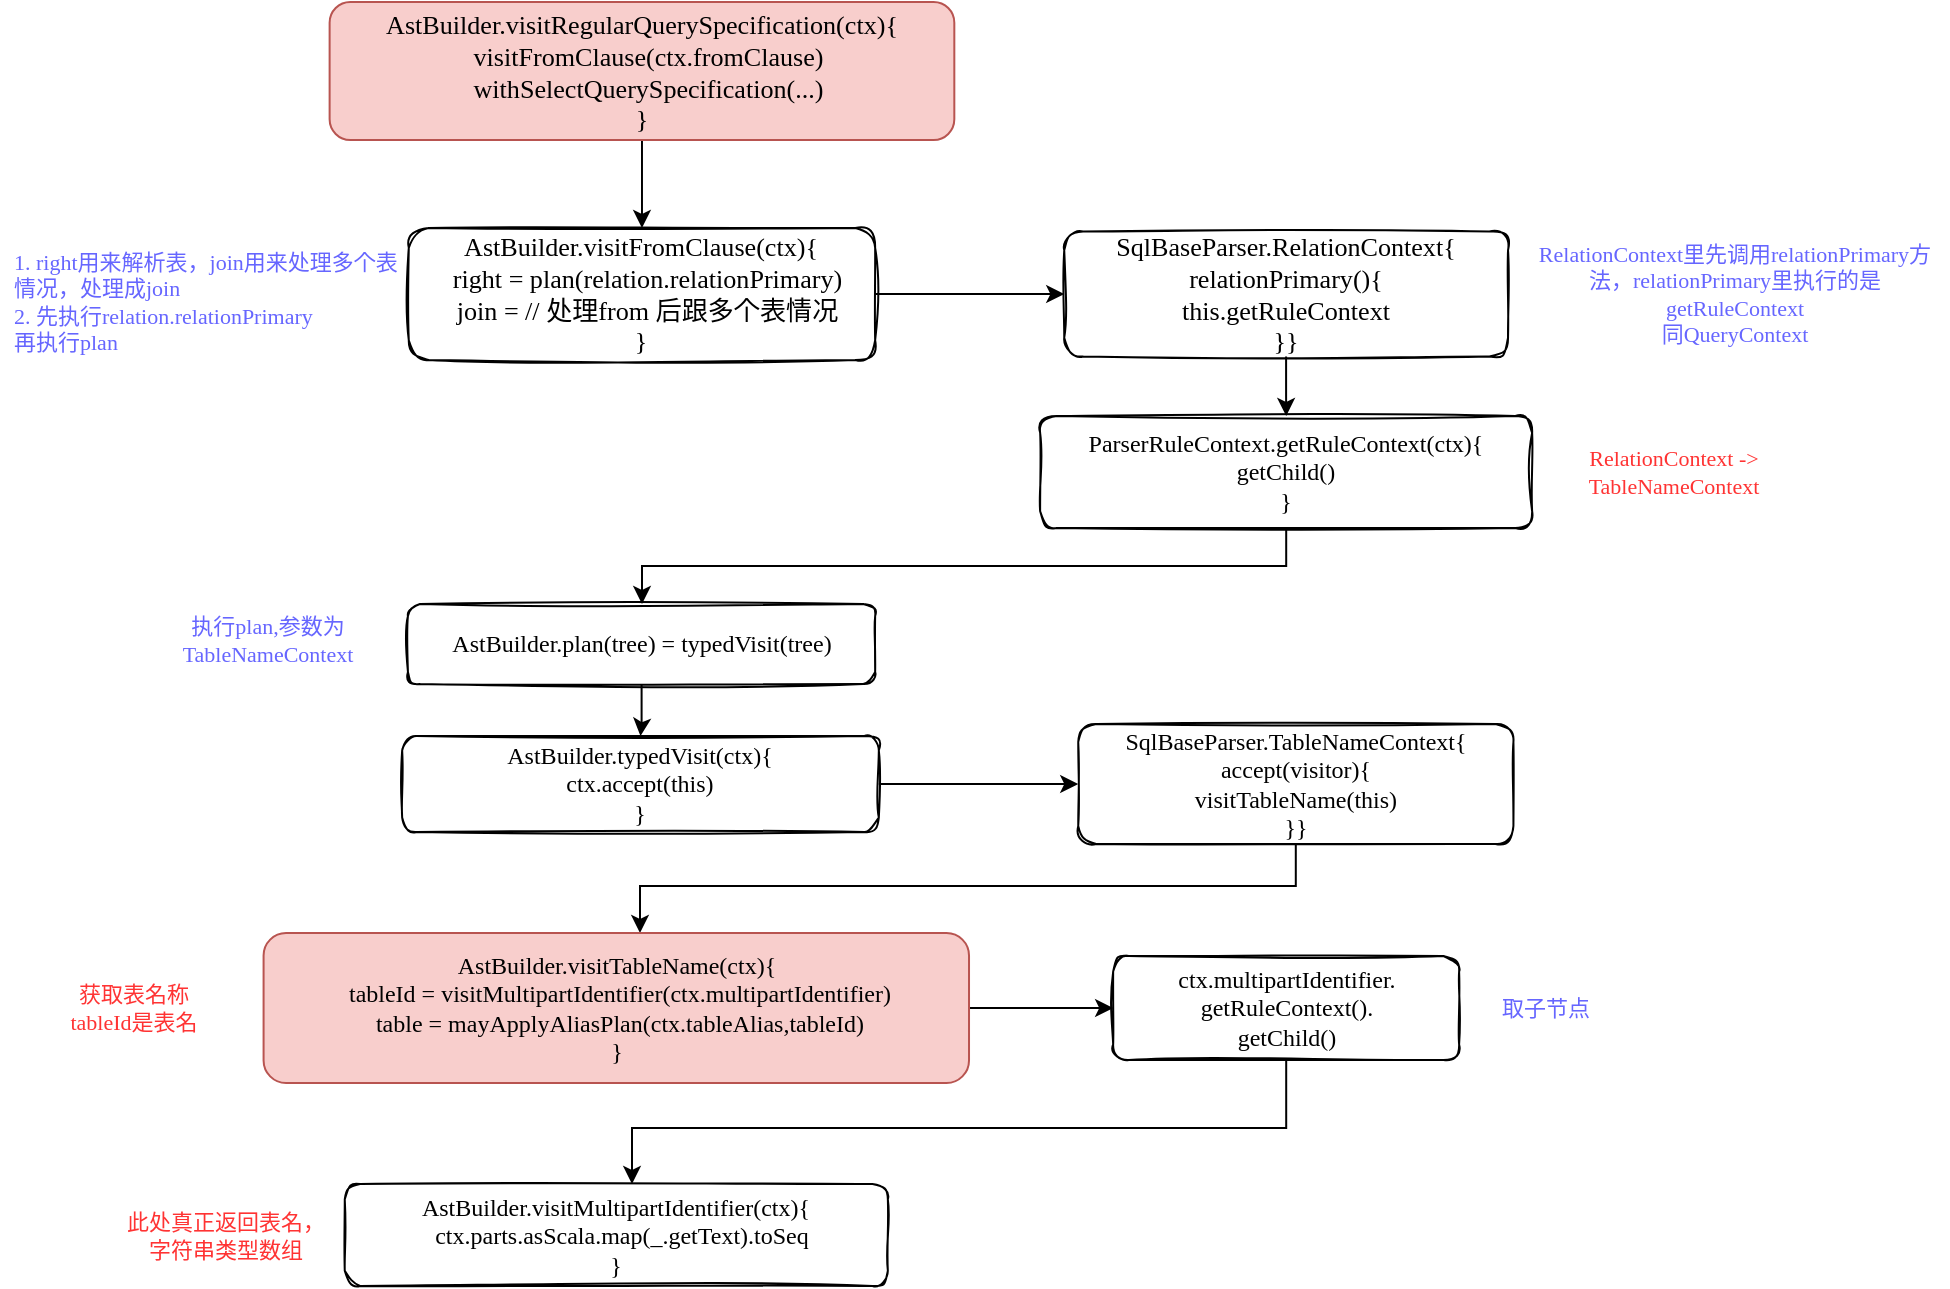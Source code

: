 <mxfile version="17.4.0" type="github">
  <diagram id="_TAUJCwC3Z414NcdCWBq" name="Page-1">
    <mxGraphModel dx="2496" dy="-92" grid="0" gridSize="10" guides="1" tooltips="1" connect="1" arrows="1" fold="1" page="1" pageScale="1" pageWidth="827" pageHeight="1169" math="0" shadow="0">
      <root>
        <mxCell id="0" />
        <mxCell id="1" parent="0" />
        <mxCell id="sxhnXmxJaIIymZ-26KNS-2" value="" style="edgeStyle=orthogonalEdgeStyle;rounded=0;orthogonalLoop=1;jettySize=auto;html=1;" parent="1" source="bS2-JoX9ewdRHK1aLQZ--32" target="sxhnXmxJaIIymZ-26KNS-1" edge="1">
          <mxGeometry relative="1" as="geometry" />
        </mxCell>
        <mxCell id="bS2-JoX9ewdRHK1aLQZ--32" value="&lt;div&gt;&lt;span style=&quot;font-size: 13.067px&quot;&gt;AstBuilder.visitRegularQuerySpecification(ctx){&lt;/span&gt;&lt;/div&gt;&lt;div&gt;&lt;span style=&quot;font-size: 13.067px&quot;&gt;&amp;nbsp; visitFromClause(ctx.fromClause)&lt;/span&gt;&lt;/div&gt;&lt;div&gt;&lt;span style=&quot;font-size: 13.067px&quot;&gt;&amp;nbsp; withSelectQuerySpecification(...)&lt;/span&gt;&lt;/div&gt;&lt;div&gt;&lt;span style=&quot;font-size: 13.067px&quot;&gt;}&lt;/span&gt;&lt;/div&gt;" style="rounded=1;whiteSpace=wrap;html=1;sketch=0;fillColor=#f8cecc;shadow=0;glass=0;labelBackgroundColor=none;fontFamily=Comic Sans MS;strokeColor=#b85450;" parent="1" vertex="1">
          <mxGeometry x="-627.19" y="1238" width="312.35" height="69" as="geometry" />
        </mxCell>
        <mxCell id="sxhnXmxJaIIymZ-26KNS-4" value="" style="edgeStyle=orthogonalEdgeStyle;rounded=0;orthogonalLoop=1;jettySize=auto;html=1;" parent="1" source="sxhnXmxJaIIymZ-26KNS-1" target="sxhnXmxJaIIymZ-26KNS-3" edge="1">
          <mxGeometry relative="1" as="geometry" />
        </mxCell>
        <mxCell id="sxhnXmxJaIIymZ-26KNS-1" value="&lt;div&gt;&lt;span style=&quot;font-size: 13.067px&quot;&gt;AstBuilder.visitFromClause(ctx){&lt;/span&gt;&lt;/div&gt;&lt;div&gt;&lt;span style=&quot;font-size: 13.067px&quot;&gt;&amp;nbsp; right = plan(relation.relationPrimary)&lt;/span&gt;&lt;/div&gt;&lt;div&gt;&lt;span style=&quot;font-size: 13.067px&quot;&gt;&amp;nbsp; join = // 处理from 后跟多个表情况&lt;/span&gt;&lt;/div&gt;&lt;div&gt;&lt;span style=&quot;font-size: 13.067px&quot;&gt;}&lt;/span&gt;&lt;/div&gt;" style="rounded=1;whiteSpace=wrap;html=1;sketch=1;fillColor=none;shadow=0;glass=0;labelBackgroundColor=none;fontFamily=Comic Sans MS;strokeColor=default;" parent="1" vertex="1">
          <mxGeometry x="-587.61" y="1351" width="233.19" height="66" as="geometry" />
        </mxCell>
        <mxCell id="sxhnXmxJaIIymZ-26KNS-11" value="" style="edgeStyle=orthogonalEdgeStyle;rounded=0;orthogonalLoop=1;jettySize=auto;html=1;" parent="1" source="sxhnXmxJaIIymZ-26KNS-3" target="sxhnXmxJaIIymZ-26KNS-10" edge="1">
          <mxGeometry relative="1" as="geometry" />
        </mxCell>
        <mxCell id="sxhnXmxJaIIymZ-26KNS-3" value="&lt;div&gt;&lt;span style=&quot;font-size: 13.067px&quot;&gt;SqlBaseParser.RelationContext{&lt;/span&gt;&lt;/div&gt;&lt;div&gt;&lt;span style=&quot;font-size: 13.067px&quot;&gt;relationPrimary(){&lt;/span&gt;&lt;/div&gt;&lt;div&gt;&lt;span style=&quot;font-size: 13.067px&quot;&gt;this.getRuleContext&lt;/span&gt;&lt;/div&gt;&lt;div&gt;&lt;span style=&quot;font-size: 13.067px&quot;&gt;}}&lt;/span&gt;&lt;/div&gt;" style="rounded=1;whiteSpace=wrap;html=1;sketch=1;fillColor=none;shadow=0;glass=0;labelBackgroundColor=none;fontFamily=Comic Sans MS;strokeColor=default;" parent="1" vertex="1">
          <mxGeometry x="-259.88" y="1352.75" width="221.9" height="62.5" as="geometry" />
        </mxCell>
        <mxCell id="sxhnXmxJaIIymZ-26KNS-5" value="1. right用来解析表，join用来处理多个表情况，处理成join&lt;br&gt;2. 先执行relation.relationPrimary&lt;br&gt;&lt;div&gt;&lt;span&gt;再执行plan&lt;/span&gt;&lt;/div&gt;" style="text;html=1;strokeColor=none;fillColor=none;align=left;verticalAlign=middle;whiteSpace=wrap;rounded=0;shadow=0;glass=0;labelBackgroundColor=none;sketch=1;fontSize=11;fontColor=#6666FF;fontFamily=Comic Sans MS;" parent="1" vertex="1">
          <mxGeometry x="-786.65" y="1356" width="200" height="63" as="geometry" />
        </mxCell>
        <mxCell id="sxhnXmxJaIIymZ-26KNS-6" value="RelationContext里先调用relationPrimary方法，relationPrimary里执行的是getRuleContext&lt;br&gt;同QueryContext" style="text;html=1;strokeColor=none;fillColor=none;align=center;verticalAlign=middle;whiteSpace=wrap;rounded=0;shadow=0;glass=0;labelBackgroundColor=none;sketch=1;fontSize=11;fontColor=#6666FF;fontFamily=Comic Sans MS;" parent="1" vertex="1">
          <mxGeometry x="-31" y="1342.75" width="213" height="82.5" as="geometry" />
        </mxCell>
        <mxCell id="sxhnXmxJaIIymZ-26KNS-15" value="" style="edgeStyle=orthogonalEdgeStyle;rounded=0;orthogonalLoop=1;jettySize=auto;html=1;fontColor=#FF3333;" parent="1" source="sxhnXmxJaIIymZ-26KNS-7" target="sxhnXmxJaIIymZ-26KNS-14" edge="1">
          <mxGeometry relative="1" as="geometry" />
        </mxCell>
        <mxCell id="sxhnXmxJaIIymZ-26KNS-7" value="AstBuilder.plan(tree) = typedVisit(tree)" style="rounded=1;whiteSpace=wrap;html=1;sketch=1;fillColor=none;shadow=0;glass=0;labelBackgroundColor=none;fontFamily=Comic Sans MS;strokeColor=default;" parent="1" vertex="1">
          <mxGeometry x="-588.03" y="1539" width="233.61" height="40" as="geometry" />
        </mxCell>
        <mxCell id="sxhnXmxJaIIymZ-26KNS-12" style="edgeStyle=orthogonalEdgeStyle;rounded=0;orthogonalLoop=1;jettySize=auto;html=1;" parent="1" source="sxhnXmxJaIIymZ-26KNS-10" target="sxhnXmxJaIIymZ-26KNS-7" edge="1">
          <mxGeometry relative="1" as="geometry">
            <Array as="points">
              <mxPoint x="-149" y="1520" />
              <mxPoint x="-471" y="1520" />
            </Array>
          </mxGeometry>
        </mxCell>
        <mxCell id="sxhnXmxJaIIymZ-26KNS-10" value="ParserRuleContext.getRuleContext(ctx){&lt;br&gt;getChild()&lt;br&gt;}" style="rounded=1;whiteSpace=wrap;html=1;sketch=1;fillColor=none;shadow=0;glass=0;labelBackgroundColor=none;fontFamily=Comic Sans MS;" parent="1" vertex="1">
          <mxGeometry x="-271.93" y="1445" width="246" height="56" as="geometry" />
        </mxCell>
        <mxCell id="sxhnXmxJaIIymZ-26KNS-13" value="&lt;font color=&quot;#ff3333&quot;&gt;RelationContext -&amp;gt;&lt;br&gt;TableNameContext&lt;/font&gt;&lt;br&gt;&lt;div class=&quot;okr-block-clipboard&quot;&gt;&lt;/div&gt;" style="text;html=1;strokeColor=none;fillColor=none;align=center;verticalAlign=middle;whiteSpace=wrap;rounded=0;shadow=0;glass=0;labelBackgroundColor=none;sketch=1;fontSize=11;fontColor=#6666FF;fontFamily=Comic Sans MS;" parent="1" vertex="1">
          <mxGeometry x="-21.84" y="1450" width="134.33" height="46" as="geometry" />
        </mxCell>
        <mxCell id="sxhnXmxJaIIymZ-26KNS-18" value="" style="edgeStyle=orthogonalEdgeStyle;rounded=0;orthogonalLoop=1;jettySize=auto;html=1;fontColor=#FF3333;" parent="1" source="sxhnXmxJaIIymZ-26KNS-14" target="sxhnXmxJaIIymZ-26KNS-17" edge="1">
          <mxGeometry relative="1" as="geometry" />
        </mxCell>
        <mxCell id="sxhnXmxJaIIymZ-26KNS-14" value="AstBuilder.typedVisit(ctx){&lt;br&gt;ctx.accept(this)&lt;br&gt;}" style="rounded=1;whiteSpace=wrap;html=1;sketch=1;fillColor=none;shadow=0;glass=0;labelBackgroundColor=none;fontFamily=Comic Sans MS;" parent="1" vertex="1">
          <mxGeometry x="-590.92" y="1605" width="238.33" height="48" as="geometry" />
        </mxCell>
        <mxCell id="sxhnXmxJaIIymZ-26KNS-16" value="执行plan,参数为TableNameContext" style="text;html=1;strokeColor=none;fillColor=none;align=center;verticalAlign=middle;whiteSpace=wrap;rounded=0;shadow=0;glass=0;labelBackgroundColor=none;sketch=1;fontSize=11;fontColor=#6666FF;fontFamily=Comic Sans MS;" parent="1" vertex="1">
          <mxGeometry x="-728.49" y="1541" width="140.46" height="31" as="geometry" />
        </mxCell>
        <mxCell id="sxhnXmxJaIIymZ-26KNS-20" value="" style="edgeStyle=orthogonalEdgeStyle;rounded=0;orthogonalLoop=1;jettySize=auto;html=1;fontColor=#FF3333;" parent="1" source="sxhnXmxJaIIymZ-26KNS-17" target="sxhnXmxJaIIymZ-26KNS-19" edge="1">
          <mxGeometry relative="1" as="geometry">
            <Array as="points">
              <mxPoint x="-144" y="1680" />
              <mxPoint x="-472" y="1680" />
            </Array>
          </mxGeometry>
        </mxCell>
        <mxCell id="sxhnXmxJaIIymZ-26KNS-17" value="&lt;div&gt;SqlBaseParser.TableNameContext{&lt;/div&gt;&lt;div&gt;accept(visitor){&lt;/div&gt;&lt;div&gt;visitTableName(this)&lt;/div&gt;&lt;div&gt;}}&lt;/div&gt;" style="rounded=1;whiteSpace=wrap;html=1;sketch=1;fillColor=none;shadow=0;glass=0;labelBackgroundColor=none;fontFamily=Comic Sans MS;" parent="1" vertex="1">
          <mxGeometry x="-252.88" y="1599" width="217.59" height="60" as="geometry" />
        </mxCell>
        <mxCell id="sxhnXmxJaIIymZ-26KNS-22" value="" style="edgeStyle=orthogonalEdgeStyle;rounded=0;orthogonalLoop=1;jettySize=auto;html=1;fontColor=#FF3333;" parent="1" source="sxhnXmxJaIIymZ-26KNS-19" target="sxhnXmxJaIIymZ-26KNS-21" edge="1">
          <mxGeometry relative="1" as="geometry" />
        </mxCell>
        <mxCell id="sxhnXmxJaIIymZ-26KNS-19" value="&lt;div&gt;AstBuilder.visitTableName(ctx){&lt;/div&gt;&lt;div&gt;&amp;nbsp;tableId = visitMultipartIdentifier(ctx.multipartIdentifier)&lt;/div&gt;&lt;div&gt;&amp;nbsp;table = mayApplyAliasPlan(ctx.tableAlias,tableId)&lt;/div&gt;&lt;div&gt;}&lt;/div&gt;" style="rounded=1;whiteSpace=wrap;html=1;sketch=0;fillColor=#f8cecc;shadow=0;glass=0;labelBackgroundColor=none;fontFamily=Comic Sans MS;strokeColor=#b85450;" parent="1" vertex="1">
          <mxGeometry x="-660.21" y="1703.5" width="352.72" height="75" as="geometry" />
        </mxCell>
        <mxCell id="sxhnXmxJaIIymZ-26KNS-25" value="" style="edgeStyle=orthogonalEdgeStyle;rounded=0;orthogonalLoop=1;jettySize=auto;html=1;fontColor=#FF3333;" parent="1" source="sxhnXmxJaIIymZ-26KNS-21" target="sxhnXmxJaIIymZ-26KNS-24" edge="1">
          <mxGeometry relative="1" as="geometry">
            <Array as="points">
              <mxPoint x="-149" y="1801" />
              <mxPoint x="-476" y="1801" />
            </Array>
          </mxGeometry>
        </mxCell>
        <mxCell id="sxhnXmxJaIIymZ-26KNS-21" value="&lt;div&gt;&lt;span&gt;ctx.multipartIdentifier.&lt;/span&gt;&lt;/div&gt;getRuleContext().&lt;br&gt;getChild()" style="rounded=1;whiteSpace=wrap;html=1;sketch=1;fillColor=none;shadow=0;glass=0;labelBackgroundColor=none;fontFamily=Comic Sans MS;strokeColor=default;" parent="1" vertex="1">
          <mxGeometry x="-235.42" y="1715" width="172.98" height="52" as="geometry" />
        </mxCell>
        <mxCell id="sxhnXmxJaIIymZ-26KNS-23" value="取子节点" style="text;html=1;strokeColor=none;fillColor=none;align=center;verticalAlign=middle;whiteSpace=wrap;rounded=0;shadow=0;glass=0;labelBackgroundColor=none;sketch=1;fontSize=11;fontColor=#6666FF;fontFamily=Comic Sans MS;" parent="1" vertex="1">
          <mxGeometry x="-58.77" y="1725" width="79.93" height="32" as="geometry" />
        </mxCell>
        <mxCell id="sxhnXmxJaIIymZ-26KNS-24" value="&lt;div&gt;AstBuilder.visitMultipartIdentifier(ctx){&lt;/div&gt;&lt;div&gt;&amp;nbsp; ctx.parts.asScala.map(_.getText).toSeq&lt;/div&gt;&lt;div&gt;}&lt;/div&gt;&lt;div&gt;&lt;/div&gt;" style="rounded=1;whiteSpace=wrap;html=1;sketch=1;fillColor=none;shadow=0;glass=0;labelBackgroundColor=none;fontFamily=Comic Sans MS;strokeColor=default;" parent="1" vertex="1">
          <mxGeometry x="-619.62" y="1829" width="271.54" height="51" as="geometry" />
        </mxCell>
        <mxCell id="sxhnXmxJaIIymZ-26KNS-27" value="&lt;font color=&quot;#ff3333&quot;&gt;获取表名称&lt;br&gt;tableId是表名&lt;/font&gt;&lt;br&gt;&lt;div class=&quot;okr-block-clipboard&quot;&gt;&lt;/div&gt;" style="text;html=1;strokeColor=none;fillColor=none;align=center;verticalAlign=middle;whiteSpace=wrap;rounded=0;shadow=0;glass=0;labelBackgroundColor=none;sketch=1;fontSize=11;fontColor=#6666FF;fontFamily=Comic Sans MS;" parent="1" vertex="1">
          <mxGeometry x="-792.0" y="1718" width="134.33" height="46" as="geometry" />
        </mxCell>
        <mxCell id="sxhnXmxJaIIymZ-26KNS-28" value="&lt;font color=&quot;#ff3333&quot;&gt;此处真正返回表名，&lt;br&gt;字符串类型数组&lt;/font&gt;&lt;br&gt;&lt;div class=&quot;okr-block-clipboard&quot;&gt;&lt;/div&gt;" style="text;html=1;strokeColor=none;fillColor=none;align=center;verticalAlign=middle;whiteSpace=wrap;rounded=0;shadow=0;glass=0;labelBackgroundColor=none;sketch=1;fontSize=11;fontColor=#6666FF;fontFamily=Comic Sans MS;" parent="1" vertex="1">
          <mxGeometry x="-745.84" y="1831.5" width="134.33" height="46" as="geometry" />
        </mxCell>
      </root>
    </mxGraphModel>
  </diagram>
</mxfile>
